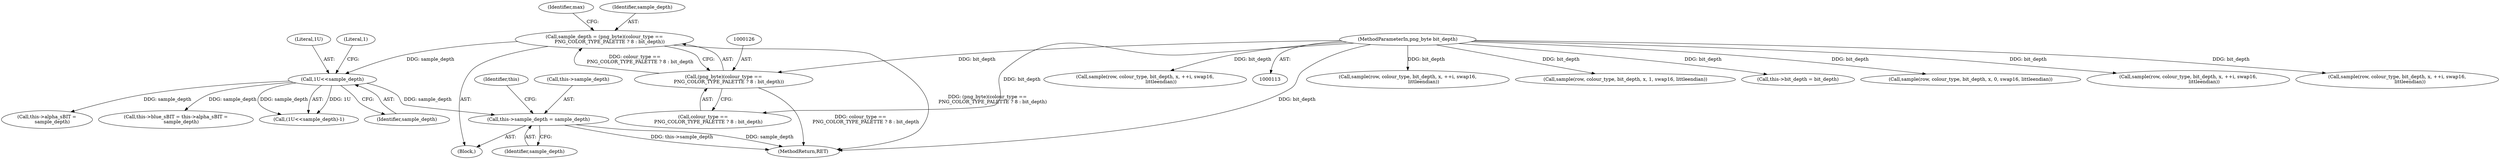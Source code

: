 digraph "0_Android_9d4853418ab2f754c2b63e091c29c5529b8b86ca_51@pointer" {
"1000497" [label="(Call,this->sample_depth = sample_depth)"];
"1000137" [label="(Call,1U<<sample_depth)"];
"1000123" [label="(Call,sample_depth = (png_byte)(colour_type ==\n       PNG_COLOR_TYPE_PALETTE ? 8 : bit_depth))"];
"1000125" [label="(Call,(png_byte)(colour_type ==\n       PNG_COLOR_TYPE_PALETTE ? 8 : bit_depth))"];
"1000117" [label="(MethodParameterIn,png_byte bit_depth)"];
"1000354" [label="(Call,sample(row, colour_type, bit_depth, x, ++i, swap16,\n                     littleendian))"];
"1000117" [label="(MethodParameterIn,png_byte bit_depth)"];
"1000138" [label="(Literal,1U)"];
"1000140" [label="(Literal,1)"];
"1000504" [label="(Identifier,this)"];
"1000123" [label="(Call,sample_depth = (png_byte)(colour_type ==\n       PNG_COLOR_TYPE_PALETTE ? 8 : bit_depth))"];
"1000136" [label="(Call,(1U<<sample_depth)-1)"];
"1000135" [label="(Identifier,max)"];
"1000497" [label="(Call,this->sample_depth = sample_depth)"];
"1000498" [label="(Call,this->sample_depth)"];
"1000313" [label="(Call,sample(row, colour_type, bit_depth, x, 1, swap16, littleendian))"];
"1000492" [label="(Call,this->bit_depth = bit_depth)"];
"1000542" [label="(MethodReturn,RET)"];
"1000187" [label="(Call,sample(row, colour_type, bit_depth, x, 0, swap16, littleendian))"];
"1000423" [label="(Call,sample(row, colour_type, bit_depth, x, ++i, swap16,\n                     littleendian))"];
"1000333" [label="(Call,sample(row, colour_type, bit_depth, x, ++i, swap16,\n                 littleendian))"];
"1000125" [label="(Call,(png_byte)(colour_type ==\n       PNG_COLOR_TYPE_PALETTE ? 8 : bit_depth))"];
"1000368" [label="(Call,sample(row, colour_type, bit_depth, x, ++i, swap16,\n                     littleendian))"];
"1000139" [label="(Identifier,sample_depth)"];
"1000212" [label="(Call,this->alpha_sBIT =\n       sample_depth)"];
"1000137" [label="(Call,1U<<sample_depth)"];
"1000127" [label="(Call,colour_type ==\n       PNG_COLOR_TYPE_PALETTE ? 8 : bit_depth)"];
"1000501" [label="(Identifier,sample_depth)"];
"1000121" [label="(Block,)"];
"1000208" [label="(Call,this->blue_sBIT = this->alpha_sBIT =\n       sample_depth)"];
"1000124" [label="(Identifier,sample_depth)"];
"1000497" -> "1000121"  [label="AST: "];
"1000497" -> "1000501"  [label="CFG: "];
"1000498" -> "1000497"  [label="AST: "];
"1000501" -> "1000497"  [label="AST: "];
"1000504" -> "1000497"  [label="CFG: "];
"1000497" -> "1000542"  [label="DDG: this->sample_depth"];
"1000497" -> "1000542"  [label="DDG: sample_depth"];
"1000137" -> "1000497"  [label="DDG: sample_depth"];
"1000137" -> "1000136"  [label="AST: "];
"1000137" -> "1000139"  [label="CFG: "];
"1000138" -> "1000137"  [label="AST: "];
"1000139" -> "1000137"  [label="AST: "];
"1000140" -> "1000137"  [label="CFG: "];
"1000137" -> "1000136"  [label="DDG: 1U"];
"1000137" -> "1000136"  [label="DDG: sample_depth"];
"1000123" -> "1000137"  [label="DDG: sample_depth"];
"1000137" -> "1000208"  [label="DDG: sample_depth"];
"1000137" -> "1000212"  [label="DDG: sample_depth"];
"1000123" -> "1000121"  [label="AST: "];
"1000123" -> "1000125"  [label="CFG: "];
"1000124" -> "1000123"  [label="AST: "];
"1000125" -> "1000123"  [label="AST: "];
"1000135" -> "1000123"  [label="CFG: "];
"1000123" -> "1000542"  [label="DDG: (png_byte)(colour_type ==\n       PNG_COLOR_TYPE_PALETTE ? 8 : bit_depth)"];
"1000125" -> "1000123"  [label="DDG: colour_type ==\n       PNG_COLOR_TYPE_PALETTE ? 8 : bit_depth"];
"1000125" -> "1000127"  [label="CFG: "];
"1000126" -> "1000125"  [label="AST: "];
"1000127" -> "1000125"  [label="AST: "];
"1000125" -> "1000542"  [label="DDG: colour_type ==\n       PNG_COLOR_TYPE_PALETTE ? 8 : bit_depth"];
"1000117" -> "1000125"  [label="DDG: bit_depth"];
"1000117" -> "1000113"  [label="AST: "];
"1000117" -> "1000542"  [label="DDG: bit_depth"];
"1000117" -> "1000127"  [label="DDG: bit_depth"];
"1000117" -> "1000187"  [label="DDG: bit_depth"];
"1000117" -> "1000313"  [label="DDG: bit_depth"];
"1000117" -> "1000333"  [label="DDG: bit_depth"];
"1000117" -> "1000354"  [label="DDG: bit_depth"];
"1000117" -> "1000368"  [label="DDG: bit_depth"];
"1000117" -> "1000423"  [label="DDG: bit_depth"];
"1000117" -> "1000492"  [label="DDG: bit_depth"];
}

